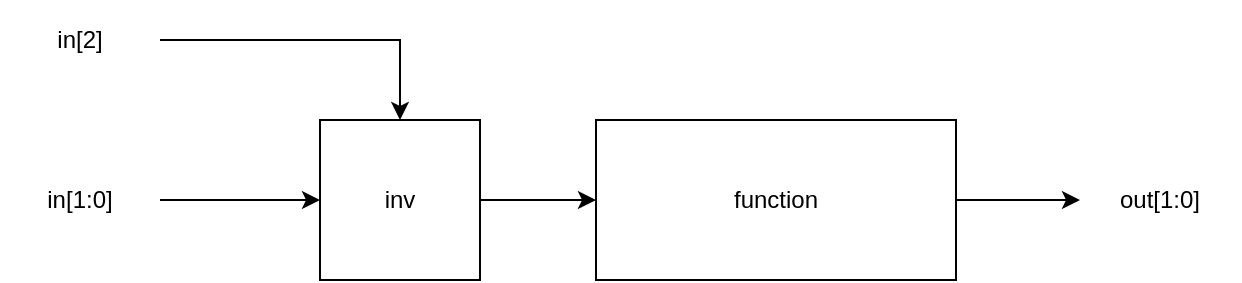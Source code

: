 <mxfile version="13.7.7" type="device"><diagram id="7DWVinxuaGm5n7ZC-K7o" name="Page-1"><mxGraphModel dx="815" dy="494" grid="1" gridSize="10" guides="1" tooltips="1" connect="1" arrows="1" fold="1" page="1" pageScale="1" pageWidth="827" pageHeight="1169" math="0" shadow="0"><root><mxCell id="0"/><mxCell id="1" parent="0"/><mxCell id="97Tb8Pj9zb7LHafKLj_--15" value="" style="group" vertex="1" connectable="0" parent="1"><mxGeometry x="70" y="220" width="620" height="140" as="geometry"/></mxCell><mxCell id="97Tb8Pj9zb7LHafKLj_--1" value="in[1:0]" style="text;html=1;strokeColor=none;fillColor=none;align=center;verticalAlign=middle;whiteSpace=wrap;rounded=0;" vertex="1" parent="97Tb8Pj9zb7LHafKLj_--15"><mxGeometry y="80" width="80.0" height="40" as="geometry"/></mxCell><mxCell id="97Tb8Pj9zb7LHafKLj_--3" value="inv" style="whiteSpace=wrap;html=1;" vertex="1" parent="97Tb8Pj9zb7LHafKLj_--15"><mxGeometry x="160.0" y="60" width="80.0" height="80" as="geometry"/></mxCell><mxCell id="97Tb8Pj9zb7LHafKLj_--4" value="" style="edgeStyle=orthogonalEdgeStyle;rounded=0;orthogonalLoop=1;jettySize=auto;html=1;" edge="1" parent="97Tb8Pj9zb7LHafKLj_--15" source="97Tb8Pj9zb7LHafKLj_--1" target="97Tb8Pj9zb7LHafKLj_--3"><mxGeometry relative="1" as="geometry"/></mxCell><mxCell id="97Tb8Pj9zb7LHafKLj_--5" value="function" style="whiteSpace=wrap;html=1;" vertex="1" parent="97Tb8Pj9zb7LHafKLj_--15"><mxGeometry x="298" y="60" width="180" height="80" as="geometry"/></mxCell><mxCell id="97Tb8Pj9zb7LHafKLj_--6" value="" style="edgeStyle=orthogonalEdgeStyle;rounded=0;orthogonalLoop=1;jettySize=auto;html=1;" edge="1" parent="97Tb8Pj9zb7LHafKLj_--15" source="97Tb8Pj9zb7LHafKLj_--3" target="97Tb8Pj9zb7LHafKLj_--5"><mxGeometry relative="1" as="geometry"/></mxCell><mxCell id="97Tb8Pj9zb7LHafKLj_--9" value="out[1:0]" style="text;html=1;strokeColor=none;fillColor=none;align=center;verticalAlign=middle;whiteSpace=wrap;rounded=0;" vertex="1" parent="97Tb8Pj9zb7LHafKLj_--15"><mxGeometry x="540" y="80" width="80.0" height="40" as="geometry"/></mxCell><mxCell id="97Tb8Pj9zb7LHafKLj_--8" value="" style="edgeStyle=orthogonalEdgeStyle;rounded=0;orthogonalLoop=1;jettySize=auto;html=1;entryX=0;entryY=0.5;entryDx=0;entryDy=0;" edge="1" parent="97Tb8Pj9zb7LHafKLj_--15" source="97Tb8Pj9zb7LHafKLj_--5" target="97Tb8Pj9zb7LHafKLj_--9"><mxGeometry relative="1" as="geometry"><mxPoint x="600.0" y="100" as="targetPoint"/></mxGeometry></mxCell><mxCell id="97Tb8Pj9zb7LHafKLj_--14" value="" style="edgeStyle=orthogonalEdgeStyle;rounded=0;orthogonalLoop=1;jettySize=auto;html=1;" edge="1" parent="97Tb8Pj9zb7LHafKLj_--15" source="97Tb8Pj9zb7LHafKLj_--13" target="97Tb8Pj9zb7LHafKLj_--3"><mxGeometry relative="1" as="geometry"/></mxCell><mxCell id="97Tb8Pj9zb7LHafKLj_--13" value="in[2]" style="text;html=1;strokeColor=none;fillColor=none;align=center;verticalAlign=middle;whiteSpace=wrap;rounded=0;" vertex="1" parent="97Tb8Pj9zb7LHafKLj_--15"><mxGeometry width="80.0" height="40" as="geometry"/></mxCell></root></mxGraphModel></diagram></mxfile>